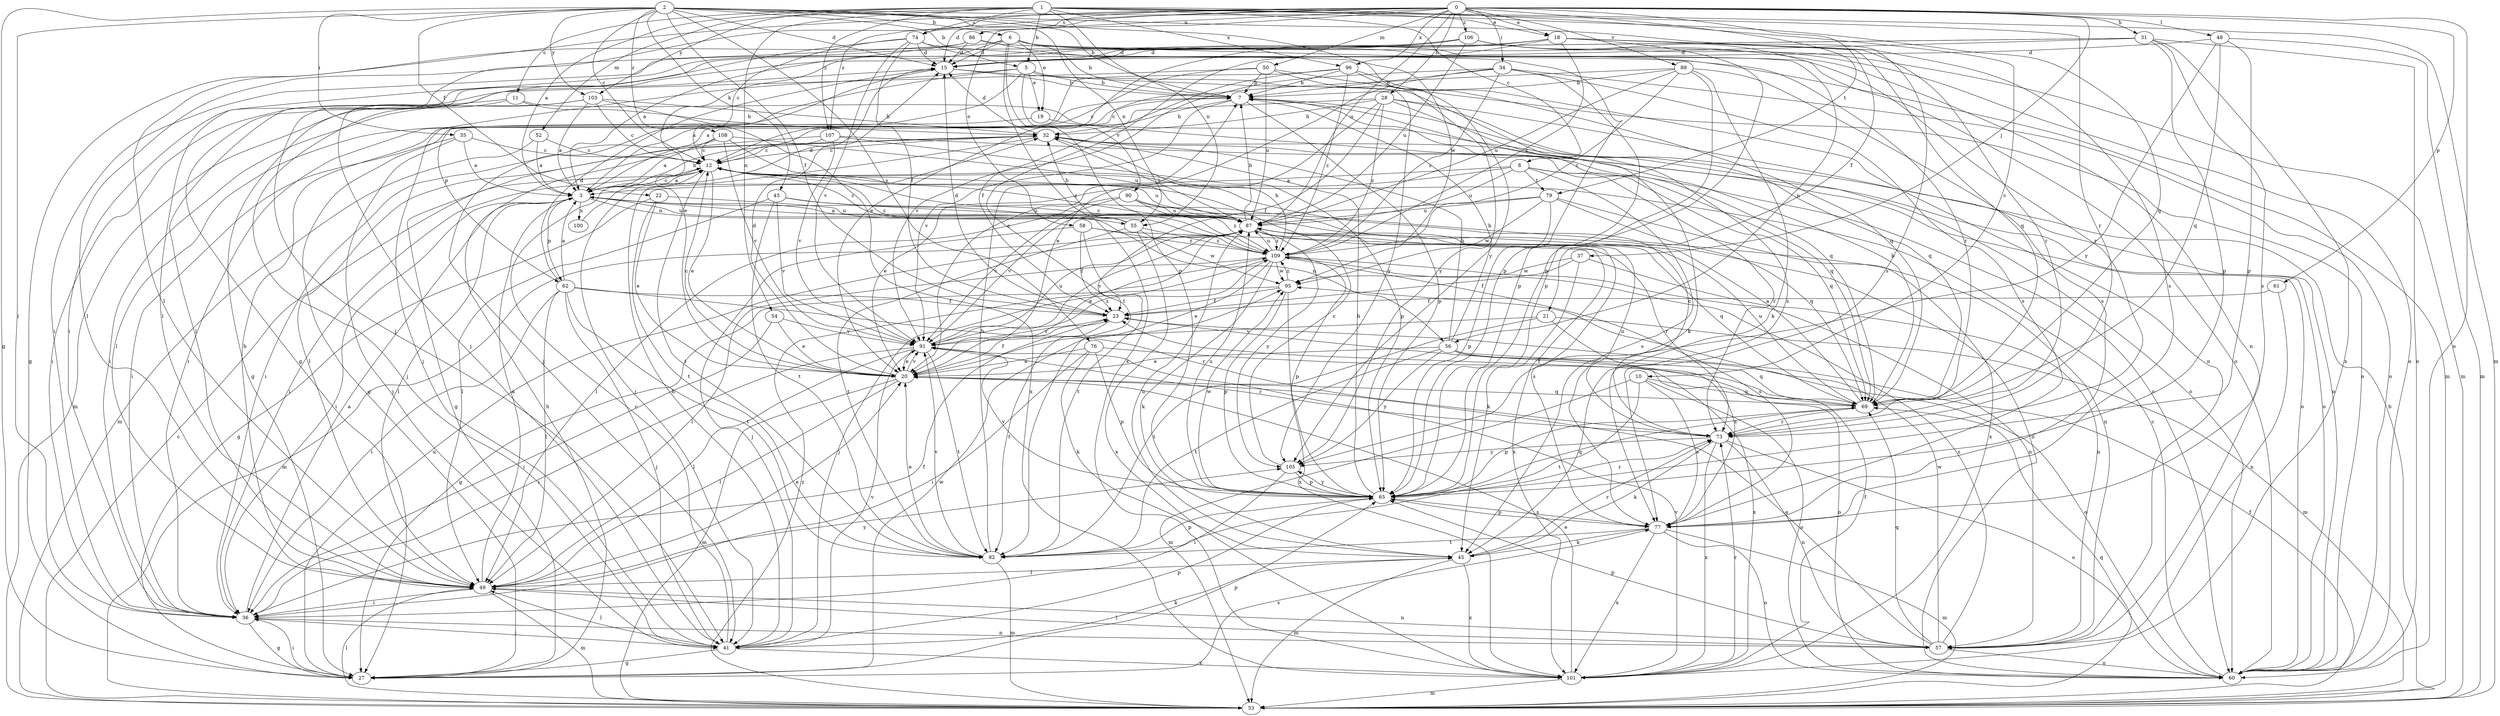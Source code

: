 strict digraph  {
0;
1;
2;
3;
5;
6;
7;
8;
10;
11;
12;
15;
18;
19;
20;
21;
22;
23;
27;
28;
31;
32;
34;
35;
36;
37;
41;
43;
45;
48;
49;
50;
52;
53;
54;
55;
56;
57;
58;
60;
61;
62;
65;
69;
73;
74;
76;
77;
79;
82;
86;
87;
89;
90;
91;
95;
96;
100;
101;
103;
105;
106;
107;
108;
109;
0 -> 15  [label=d];
0 -> 18  [label=e];
0 -> 21  [label=f];
0 -> 28  [label=h];
0 -> 31  [label=h];
0 -> 34  [label=i];
0 -> 37  [label=j];
0 -> 41  [label=j];
0 -> 48  [label=l];
0 -> 49  [label=l];
0 -> 50  [label=m];
0 -> 58  [label=o];
0 -> 60  [label=o];
0 -> 61  [label=p];
0 -> 74  [label=s];
0 -> 79  [label=t];
0 -> 86  [label=u];
0 -> 87  [label=u];
0 -> 89  [label=v];
0 -> 96  [label=x];
0 -> 106  [label=z];
0 -> 107  [label=z];
1 -> 3  [label=a];
1 -> 5  [label=b];
1 -> 8  [label=c];
1 -> 10  [label=c];
1 -> 11  [label=c];
1 -> 18  [label=e];
1 -> 52  [label=m];
1 -> 53  [label=m];
1 -> 54  [label=n];
1 -> 55  [label=n];
1 -> 73  [label=r];
1 -> 74  [label=s];
1 -> 96  [label=x];
1 -> 103  [label=y];
1 -> 107  [label=z];
2 -> 5  [label=b];
2 -> 6  [label=b];
2 -> 7  [label=b];
2 -> 12  [label=c];
2 -> 15  [label=d];
2 -> 22  [label=f];
2 -> 23  [label=f];
2 -> 27  [label=g];
2 -> 35  [label=i];
2 -> 36  [label=i];
2 -> 43  [label=k];
2 -> 55  [label=n];
2 -> 69  [label=q];
2 -> 76  [label=s];
2 -> 77  [label=s];
2 -> 95  [label=w];
2 -> 103  [label=y];
2 -> 108  [label=z];
3 -> 12  [label=c];
3 -> 32  [label=h];
3 -> 36  [label=i];
3 -> 49  [label=l];
3 -> 55  [label=n];
3 -> 56  [label=n];
3 -> 62  [label=p];
3 -> 87  [label=u];
3 -> 100  [label=x];
5 -> 3  [label=a];
5 -> 7  [label=b];
5 -> 19  [label=e];
5 -> 41  [label=j];
5 -> 62  [label=p];
5 -> 77  [label=s];
5 -> 90  [label=v];
6 -> 7  [label=b];
6 -> 15  [label=d];
6 -> 19  [label=e];
6 -> 20  [label=e];
6 -> 27  [label=g];
6 -> 56  [label=n];
6 -> 57  [label=n];
6 -> 60  [label=o];
6 -> 65  [label=p];
6 -> 101  [label=x];
7 -> 32  [label=h];
7 -> 36  [label=i];
7 -> 65  [label=p];
7 -> 69  [label=q];
7 -> 91  [label=v];
8 -> 3  [label=a];
8 -> 20  [label=e];
8 -> 69  [label=q];
8 -> 73  [label=r];
8 -> 77  [label=s];
8 -> 79  [label=t];
8 -> 87  [label=u];
10 -> 53  [label=m];
10 -> 60  [label=o];
10 -> 69  [label=q];
10 -> 77  [label=s];
10 -> 82  [label=t];
11 -> 32  [label=h];
11 -> 36  [label=i];
11 -> 41  [label=j];
11 -> 60  [label=o];
12 -> 3  [label=a];
12 -> 20  [label=e];
12 -> 36  [label=i];
12 -> 82  [label=t];
12 -> 87  [label=u];
12 -> 109  [label=z];
15 -> 7  [label=b];
15 -> 27  [label=g];
15 -> 41  [label=j];
15 -> 105  [label=y];
18 -> 15  [label=d];
18 -> 20  [label=e];
18 -> 65  [label=p];
18 -> 69  [label=q];
18 -> 73  [label=r];
18 -> 77  [label=s];
18 -> 82  [label=t];
18 -> 109  [label=z];
19 -> 49  [label=l];
19 -> 60  [label=o];
20 -> 12  [label=c];
20 -> 15  [label=d];
20 -> 23  [label=f];
20 -> 49  [label=l];
20 -> 53  [label=m];
20 -> 69  [label=q];
20 -> 91  [label=v];
21 -> 53  [label=m];
21 -> 77  [label=s];
21 -> 82  [label=t];
21 -> 91  [label=v];
22 -> 20  [label=e];
22 -> 27  [label=g];
22 -> 82  [label=t];
22 -> 87  [label=u];
23 -> 15  [label=d];
23 -> 82  [label=t];
23 -> 91  [label=v];
27 -> 32  [label=h];
27 -> 36  [label=i];
27 -> 65  [label=p];
27 -> 77  [label=s];
27 -> 87  [label=u];
27 -> 95  [label=w];
28 -> 20  [label=e];
28 -> 23  [label=f];
28 -> 27  [label=g];
28 -> 32  [label=h];
28 -> 45  [label=k];
28 -> 60  [label=o];
28 -> 69  [label=q];
28 -> 109  [label=z];
31 -> 15  [label=d];
31 -> 27  [label=g];
31 -> 36  [label=i];
31 -> 60  [label=o];
31 -> 65  [label=p];
31 -> 77  [label=s];
31 -> 101  [label=x];
32 -> 12  [label=c];
32 -> 15  [label=d];
32 -> 41  [label=j];
32 -> 49  [label=l];
32 -> 60  [label=o];
32 -> 69  [label=q];
32 -> 87  [label=u];
34 -> 7  [label=b];
34 -> 20  [label=e];
34 -> 60  [label=o];
34 -> 65  [label=p];
34 -> 77  [label=s];
34 -> 91  [label=v];
34 -> 109  [label=z];
35 -> 3  [label=a];
35 -> 12  [label=c];
35 -> 36  [label=i];
35 -> 41  [label=j];
36 -> 3  [label=a];
36 -> 23  [label=f];
36 -> 27  [label=g];
36 -> 41  [label=j];
36 -> 57  [label=n];
37 -> 23  [label=f];
37 -> 45  [label=k];
37 -> 57  [label=n];
37 -> 95  [label=w];
41 -> 12  [label=c];
41 -> 27  [label=g];
41 -> 32  [label=h];
41 -> 45  [label=k];
41 -> 49  [label=l];
41 -> 65  [label=p];
41 -> 91  [label=v];
41 -> 101  [label=x];
43 -> 49  [label=l];
43 -> 60  [label=o];
43 -> 82  [label=t];
43 -> 87  [label=u];
43 -> 91  [label=v];
45 -> 49  [label=l];
45 -> 53  [label=m];
45 -> 73  [label=r];
45 -> 87  [label=u];
45 -> 101  [label=x];
48 -> 15  [label=d];
48 -> 53  [label=m];
48 -> 65  [label=p];
48 -> 69  [label=q];
48 -> 105  [label=y];
49 -> 3  [label=a];
49 -> 7  [label=b];
49 -> 20  [label=e];
49 -> 36  [label=i];
49 -> 53  [label=m];
49 -> 57  [label=n];
49 -> 105  [label=y];
50 -> 7  [label=b];
50 -> 12  [label=c];
50 -> 49  [label=l];
50 -> 60  [label=o];
50 -> 87  [label=u];
50 -> 105  [label=y];
52 -> 3  [label=a];
52 -> 12  [label=c];
52 -> 53  [label=m];
53 -> 7  [label=b];
53 -> 12  [label=c];
53 -> 23  [label=f];
53 -> 49  [label=l];
53 -> 69  [label=q];
53 -> 109  [label=z];
54 -> 20  [label=e];
54 -> 36  [label=i];
54 -> 91  [label=v];
55 -> 12  [label=c];
55 -> 32  [label=h];
55 -> 82  [label=t];
55 -> 95  [label=w];
55 -> 101  [label=x];
55 -> 109  [label=z];
56 -> 7  [label=b];
56 -> 20  [label=e];
56 -> 32  [label=h];
56 -> 60  [label=o];
56 -> 69  [label=q];
56 -> 82  [label=t];
56 -> 101  [label=x];
56 -> 105  [label=y];
57 -> 20  [label=e];
57 -> 49  [label=l];
57 -> 60  [label=o];
57 -> 65  [label=p];
57 -> 69  [label=q];
57 -> 95  [label=w];
57 -> 109  [label=z];
58 -> 23  [label=f];
58 -> 41  [label=j];
58 -> 73  [label=r];
58 -> 82  [label=t];
58 -> 109  [label=z];
60 -> 12  [label=c];
61 -> 23  [label=f];
61 -> 57  [label=n];
62 -> 3  [label=a];
62 -> 15  [label=d];
62 -> 23  [label=f];
62 -> 36  [label=i];
62 -> 41  [label=j];
62 -> 49  [label=l];
62 -> 73  [label=r];
62 -> 82  [label=t];
65 -> 32  [label=h];
65 -> 69  [label=q];
65 -> 73  [label=r];
65 -> 77  [label=s];
65 -> 87  [label=u];
65 -> 91  [label=v];
65 -> 95  [label=w];
65 -> 105  [label=y];
69 -> 3  [label=a];
69 -> 7  [label=b];
69 -> 23  [label=f];
69 -> 65  [label=p];
69 -> 73  [label=r];
69 -> 87  [label=u];
73 -> 12  [label=c];
73 -> 45  [label=k];
73 -> 57  [label=n];
73 -> 60  [label=o];
73 -> 87  [label=u];
73 -> 101  [label=x];
73 -> 105  [label=y];
74 -> 12  [label=c];
74 -> 15  [label=d];
74 -> 23  [label=f];
74 -> 41  [label=j];
74 -> 53  [label=m];
74 -> 91  [label=v];
74 -> 105  [label=y];
76 -> 20  [label=e];
76 -> 36  [label=i];
76 -> 45  [label=k];
76 -> 60  [label=o];
76 -> 65  [label=p];
77 -> 45  [label=k];
77 -> 53  [label=m];
77 -> 60  [label=o];
77 -> 65  [label=p];
77 -> 82  [label=t];
77 -> 101  [label=x];
79 -> 65  [label=p];
79 -> 69  [label=q];
79 -> 87  [label=u];
79 -> 91  [label=v];
79 -> 95  [label=w];
79 -> 101  [label=x];
82 -> 7  [label=b];
82 -> 20  [label=e];
82 -> 53  [label=m];
82 -> 65  [label=p];
82 -> 91  [label=v];
86 -> 3  [label=a];
86 -> 15  [label=d];
86 -> 49  [label=l];
86 -> 65  [label=p];
86 -> 73  [label=r];
87 -> 3  [label=a];
87 -> 7  [label=b];
87 -> 20  [label=e];
87 -> 53  [label=m];
87 -> 69  [label=q];
87 -> 77  [label=s];
87 -> 91  [label=v];
87 -> 101  [label=x];
87 -> 105  [label=y];
87 -> 109  [label=z];
89 -> 7  [label=b];
89 -> 12  [label=c];
89 -> 45  [label=k];
89 -> 65  [label=p];
89 -> 77  [label=s];
89 -> 87  [label=u];
89 -> 109  [label=z];
90 -> 49  [label=l];
90 -> 57  [label=n];
90 -> 87  [label=u];
90 -> 91  [label=v];
90 -> 109  [label=z];
91 -> 20  [label=e];
91 -> 36  [label=i];
91 -> 49  [label=l];
91 -> 73  [label=r];
91 -> 82  [label=t];
91 -> 87  [label=u];
91 -> 109  [label=z];
95 -> 23  [label=f];
95 -> 27  [label=g];
95 -> 65  [label=p];
95 -> 101  [label=x];
95 -> 109  [label=z];
96 -> 3  [label=a];
96 -> 7  [label=b];
96 -> 23  [label=f];
96 -> 57  [label=n];
96 -> 69  [label=q];
96 -> 109  [label=z];
100 -> 15  [label=d];
101 -> 20  [label=e];
101 -> 23  [label=f];
101 -> 53  [label=m];
101 -> 73  [label=r];
101 -> 91  [label=v];
103 -> 3  [label=a];
103 -> 12  [label=c];
103 -> 32  [label=h];
103 -> 36  [label=i];
103 -> 53  [label=m];
103 -> 101  [label=x];
105 -> 12  [label=c];
105 -> 36  [label=i];
105 -> 65  [label=p];
106 -> 15  [label=d];
106 -> 36  [label=i];
106 -> 49  [label=l];
106 -> 53  [label=m];
106 -> 60  [label=o];
106 -> 73  [label=r];
106 -> 87  [label=u];
107 -> 12  [label=c];
107 -> 27  [label=g];
107 -> 60  [label=o];
107 -> 65  [label=p];
107 -> 91  [label=v];
108 -> 3  [label=a];
108 -> 12  [label=c];
108 -> 36  [label=i];
108 -> 87  [label=u];
108 -> 91  [label=v];
108 -> 109  [label=z];
109 -> 12  [label=c];
109 -> 20  [label=e];
109 -> 32  [label=h];
109 -> 41  [label=j];
109 -> 45  [label=k];
109 -> 49  [label=l];
109 -> 57  [label=n];
109 -> 65  [label=p];
109 -> 77  [label=s];
109 -> 87  [label=u];
109 -> 95  [label=w];
}
